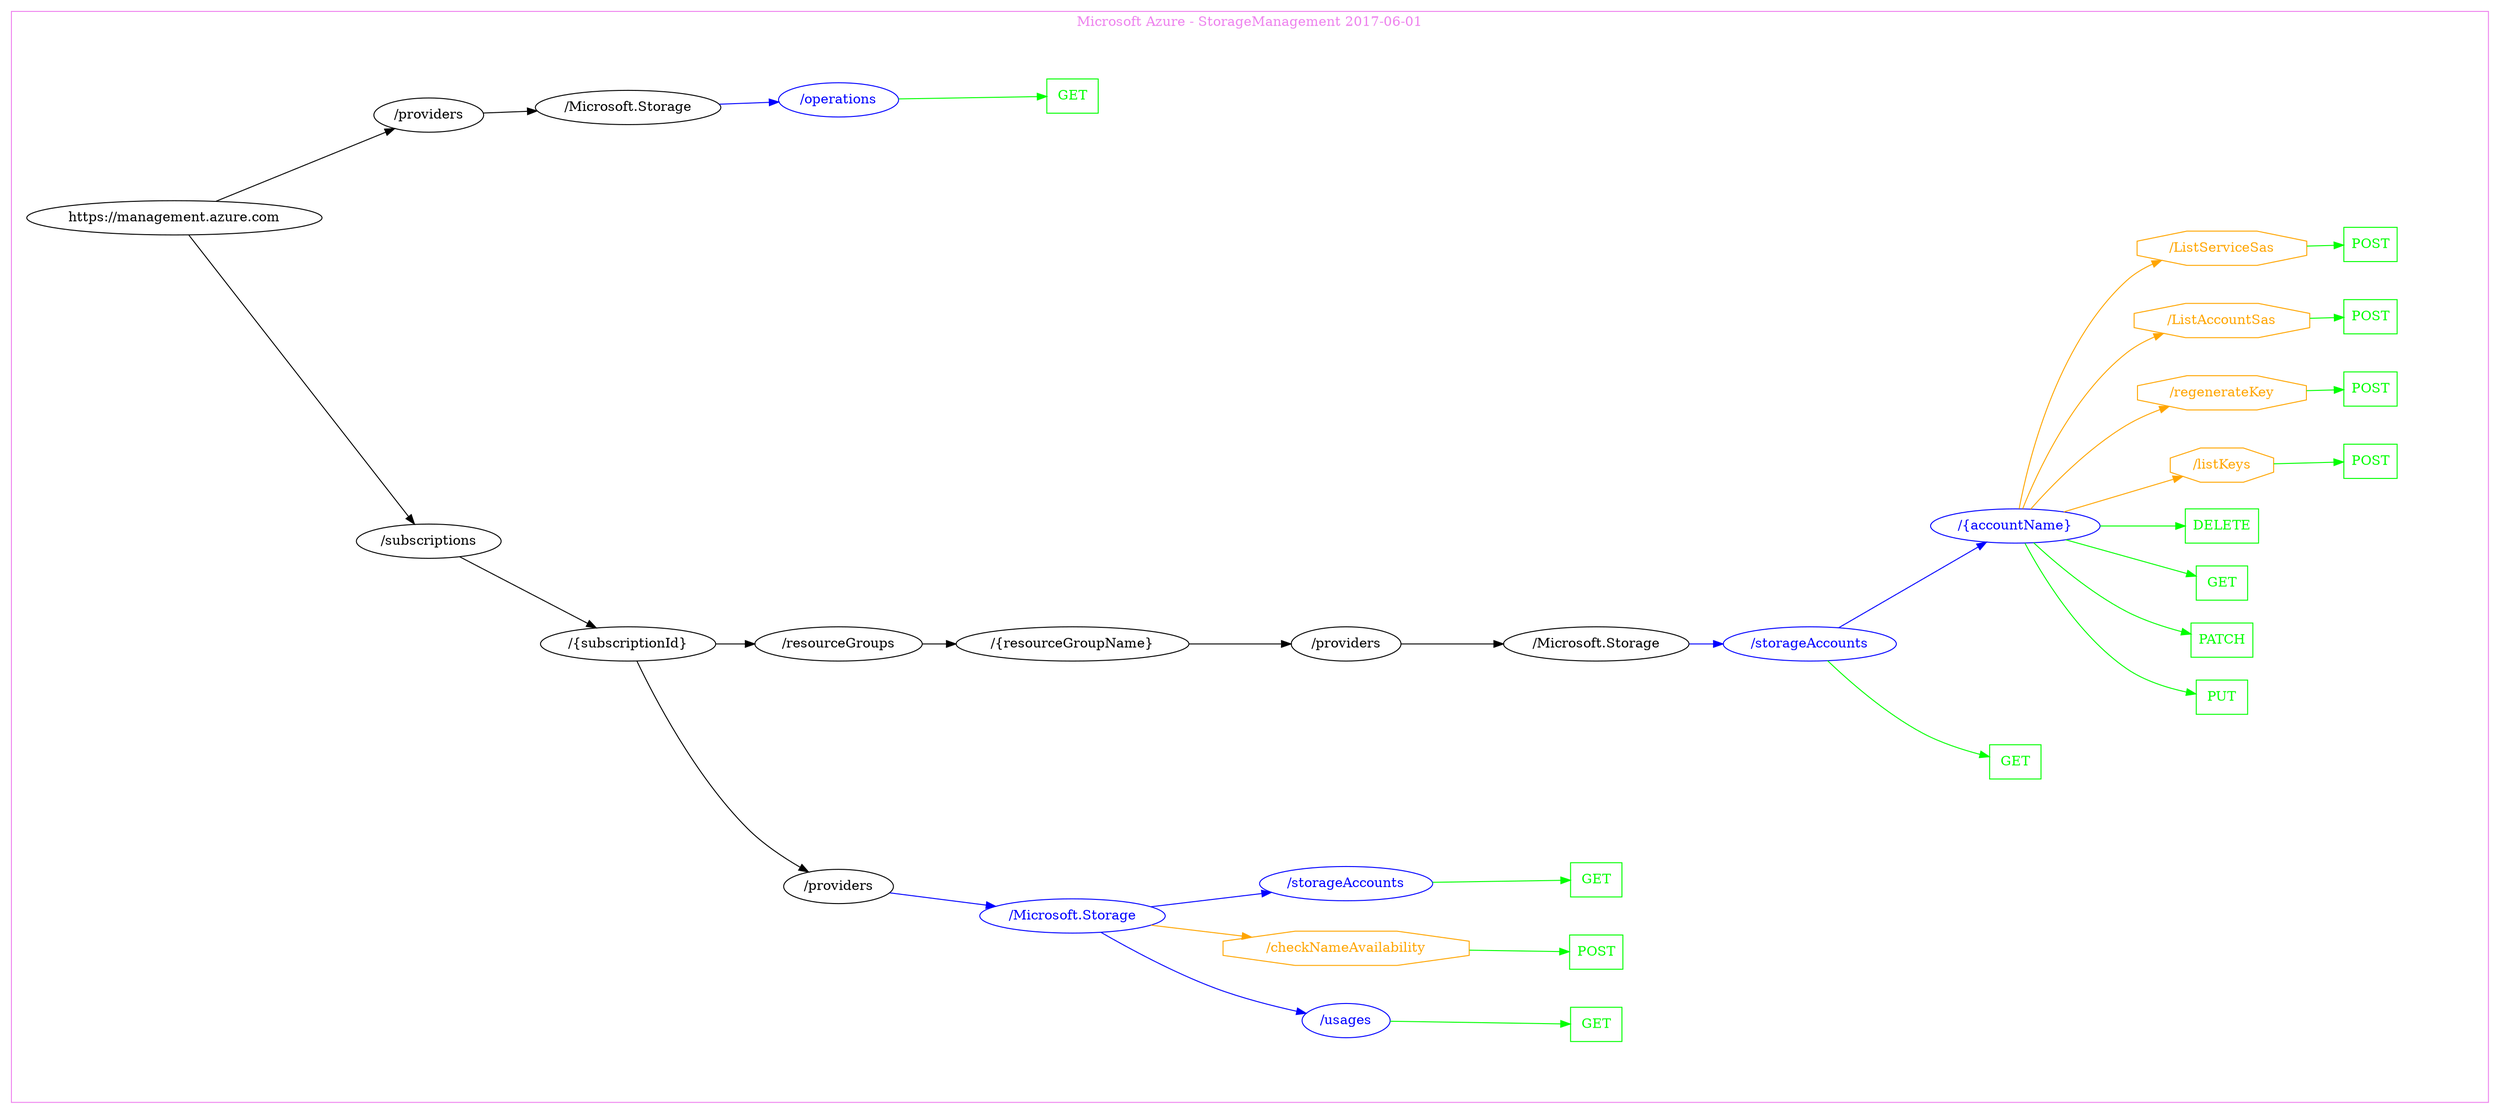 digraph Cloud_Computing_REST_API {
rankdir="LR";
subgraph cluster_0 {
label="Microsoft Azure - StorageManagement 2017-06-01"
color=violet
fontcolor=violet
subgraph cluster_1 {
label=""
color=white
fontcolor=white
node1 [label="https://management.azure.com", shape="ellipse", color="black", fontcolor="black"]
node1 -> node2 [color="black", fontcolor="black"]
subgraph cluster_2 {
label=""
color=white
fontcolor=white
node2 [label="/subscriptions", shape="ellipse", color="black", fontcolor="black"]
node2 -> node3 [color="black", fontcolor="black"]
subgraph cluster_3 {
label=""
color=white
fontcolor=white
node3 [label="/{subscriptionId}", shape="ellipse", color="black", fontcolor="black"]
node3 -> node4 [color="black", fontcolor="black"]
subgraph cluster_4 {
label=""
color=white
fontcolor=white
node4 [label="/providers", shape="ellipse", color="black", fontcolor="black"]
node4 -> node5 [color="blue", fontcolor="blue"]
subgraph cluster_5 {
label=""
color=white
fontcolor=white
node5 [label="/Microsoft.Storage", shape="ellipse", color="blue", fontcolor="blue"]
node5 -> node6 [color="blue", fontcolor="blue"]
subgraph cluster_6 {
label=""
color=white
fontcolor=white
node6 [label="/usages", shape="ellipse", color="blue", fontcolor="blue"]
node6 -> node7 [color="green", fontcolor="green"]
subgraph cluster_7 {
label=""
color=white
fontcolor=white
node7 [label="GET", shape="box", color="green", fontcolor="green"]
}
}
node5 -> node8 [color="orange", fontcolor="orange"]
subgraph cluster_8 {
label=""
color=white
fontcolor=white
node8 [label="/checkNameAvailability", shape="octagon", color="orange", fontcolor="orange"]
node8 -> node9 [color="green", fontcolor="green"]
subgraph cluster_9 {
label=""
color=white
fontcolor=white
node9 [label="POST", shape="box", color="green", fontcolor="green"]
}
}
node5 -> node10 [color="blue", fontcolor="blue"]
subgraph cluster_10 {
label=""
color=white
fontcolor=white
node10 [label="/storageAccounts", shape="ellipse", color="blue", fontcolor="blue"]
node10 -> node11 [color="green", fontcolor="green"]
subgraph cluster_11 {
label=""
color=white
fontcolor=white
node11 [label="GET", shape="box", color="green", fontcolor="green"]
}
}
}
}
node3 -> node12 [color="black", fontcolor="black"]
subgraph cluster_12 {
label=""
color=white
fontcolor=white
node12 [label="/resourceGroups", shape="ellipse", color="black", fontcolor="black"]
node12 -> node13 [color="black", fontcolor="black"]
subgraph cluster_13 {
label=""
color=white
fontcolor=white
node13 [label="/{resourceGroupName}", shape="ellipse", color="black", fontcolor="black"]
node13 -> node14 [color="black", fontcolor="black"]
subgraph cluster_14 {
label=""
color=white
fontcolor=white
node14 [label="/providers", shape="ellipse", color="black", fontcolor="black"]
node14 -> node15 [color="black", fontcolor="black"]
subgraph cluster_15 {
label=""
color=white
fontcolor=white
node15 [label="/Microsoft.Storage", shape="ellipse", color="black", fontcolor="black"]
node15 -> node16 [color="blue", fontcolor="blue"]
subgraph cluster_16 {
label=""
color=white
fontcolor=white
node16 [label="/storageAccounts", shape="ellipse", color="blue", fontcolor="blue"]
node16 -> node17 [color="green", fontcolor="green"]
subgraph cluster_17 {
label=""
color=white
fontcolor=white
node17 [label="GET", shape="box", color="green", fontcolor="green"]
}
node16 -> node18 [color="blue", fontcolor="blue"]
subgraph cluster_18 {
label=""
color=white
fontcolor=white
node18 [label="/{accountName}", shape="ellipse", color="blue", fontcolor="blue"]
node18 -> node19 [color="green", fontcolor="green"]
subgraph cluster_19 {
label=""
color=white
fontcolor=white
node19 [label="PUT", shape="box", color="green", fontcolor="green"]
}
node18 -> node20 [color="green", fontcolor="green"]
subgraph cluster_20 {
label=""
color=white
fontcolor=white
node20 [label="PATCH", shape="box", color="green", fontcolor="green"]
}
node18 -> node21 [color="green", fontcolor="green"]
subgraph cluster_21 {
label=""
color=white
fontcolor=white
node21 [label="GET", shape="box", color="green", fontcolor="green"]
}
node18 -> node22 [color="green", fontcolor="green"]
subgraph cluster_22 {
label=""
color=white
fontcolor=white
node22 [label="DELETE", shape="box", color="green", fontcolor="green"]
}
node18 -> node23 [color="orange", fontcolor="orange"]
subgraph cluster_23 {
label=""
color=white
fontcolor=white
node23 [label="/listKeys", shape="octagon", color="orange", fontcolor="orange"]
node23 -> node24 [color="green", fontcolor="green"]
subgraph cluster_24 {
label=""
color=white
fontcolor=white
node24 [label="POST", shape="box", color="green", fontcolor="green"]
}
}
node18 -> node25 [color="orange", fontcolor="orange"]
subgraph cluster_25 {
label=""
color=white
fontcolor=white
node25 [label="/regenerateKey", shape="octagon", color="orange", fontcolor="orange"]
node25 -> node26 [color="green", fontcolor="green"]
subgraph cluster_26 {
label=""
color=white
fontcolor=white
node26 [label="POST", shape="box", color="green", fontcolor="green"]
}
}
node18 -> node27 [color="orange", fontcolor="orange"]
subgraph cluster_27 {
label=""
color=white
fontcolor=white
node27 [label="/ListAccountSas", shape="octagon", color="orange", fontcolor="orange"]
node27 -> node28 [color="green", fontcolor="green"]
subgraph cluster_28 {
label=""
color=white
fontcolor=white
node28 [label="POST", shape="box", color="green", fontcolor="green"]
}
}
node18 -> node29 [color="orange", fontcolor="orange"]
subgraph cluster_29 {
label=""
color=white
fontcolor=white
node29 [label="/ListServiceSas", shape="octagon", color="orange", fontcolor="orange"]
node29 -> node30 [color="green", fontcolor="green"]
subgraph cluster_30 {
label=""
color=white
fontcolor=white
node30 [label="POST", shape="box", color="green", fontcolor="green"]
}
}
}
}
}
}
}
}
}
}
node1 -> node31 [color="black", fontcolor="black"]
subgraph cluster_31 {
label=""
color=white
fontcolor=white
node31 [label="/providers", shape="ellipse", color="black", fontcolor="black"]
node31 -> node32 [color="black", fontcolor="black"]
subgraph cluster_32 {
label=""
color=white
fontcolor=white
node32 [label="/Microsoft.Storage", shape="ellipse", color="black", fontcolor="black"]
node32 -> node33 [color="blue", fontcolor="blue"]
subgraph cluster_33 {
label=""
color=white
fontcolor=white
node33 [label="/operations", shape="ellipse", color="blue", fontcolor="blue"]
node33 -> node34 [color="green", fontcolor="green"]
subgraph cluster_34 {
label=""
color=white
fontcolor=white
node34 [label="GET", shape="box", color="green", fontcolor="green"]
}
}
}
}
}
}
}
